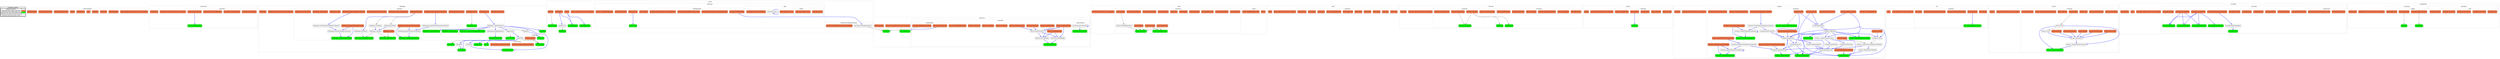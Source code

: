 digraph G {
concentrate = true;
			subgraph legend{
			rank = min;
			label = "legend";
			Legend [shape=none, margin=0, label = <
				<table cellspacing="0" cellpadding="0" border="1"><tr><td>Code2flow Legend</td></tr><tr><td>
				<table cellspacing="0">
				<tr><td>Regular function</td><td width="50px"></td></tr>
				<tr><td>Trunk function (nothing calls this)</td><td bgcolor='coral'></td></tr>
				<tr><td>Leaf function (this calls nothing else)</td><td bgcolor='green'></td></tr>
				<tr><td>Function call which returns no value</td><td>&#8594;</td></tr>
				<tr><td>Function call returns some value</td><td><font color='blue'>&#8594;</font></td></tr>
				</table></td></tr></table>
				>];}node30 [splines=ortho shape = "rect" style = "rounded,filled" fillcolor = "coral" label = "(openseadragon window frame (runs on import))" ];
node2 [splines=ortho shape = "rect" style = "rounded,filled" fillcolor = "coral" label = "OpenSeadragon" ];
node6 [splines=ortho shape = "rect" style = "rounded,filled" fillcolor = "coral" label = "isFunction" ];
node8 [splines=ortho shape = "rect" style = "rounded,filled" fillcolor = "coral" label = "isWindow" ];
node10 [splines=ortho shape = "rect" style = "rounded,filled" fillcolor = "coral" label = "type" ];
node12 [splines=ortho shape = "rect" style = "rounded,filled" fillcolor = "coral" label = "isPlainObject" ];
node18 [splines=ortho shape = "rect" style = "rounded,filled" fillcolor = "coral" label = "extend" ];
node21 [splines=ortho shape = "rect" style = "rounded,filled" fillcolor = "coral" label = "requestAnimationFrame" ];
node23 [splines=ortho shape = "rect" style = "rounded,filled" fillcolor = "coral" label = "cancelAnimationFrame" ];
node26 [splines=ortho shape = "rect" style = "rounded,filled" fillcolor = "coral" label = "getOffsetParent" ];
node48 [splines=ortho shape = "rect" style = "rounded,filled" fillcolor = "coral" label = "(eventsource window frame (runs on import))" ];
node35 [splines=ortho shape = "rect" style = "rounded,filled" fillcolor = "coral" label = "EventSource" ];
node38 [splines=ortho shape = "rect" style = "rounded,filled" fillcolor = "coral" label = "eventsource.addHandler" ];
node40 [splines=ortho shape = "rect" style = "rounded,filled" fillcolor = "coral" label = "eventsource.removeHandler" ];
node42 [splines=ortho shape = "rect" style = "rounded,filled" fillcolor = "coral" label = "eventsource.removeAllHandlers" ];
node44 [splines=ortho shape = "rect" style = "rounded,filled" fillcolor = "green" label = "eventsource.getHandler" ];
node46 [splines=ortho shape = "rect" style = "rounded,filled" fillcolor = "coral" label = "eventsource.raiseEvent" ];
node158 [splines=ortho shape = "rect" style = "rounded,filled" fillcolor = "coral" label = "(tiledimage window frame (runs on import))" ];
node52 [splines=ortho shape = "rect" style = "rounded,filled" fillcolor = "coral" label = "TiledImage" ];
node55 [splines=ortho shape = "rect" style = "rounded,filled" fillcolor = "coral" label = "tiledimage.needsDraw" ];
node57 [splines=ortho shape = "rect" style = "rounded,filled" fillcolor = "green" label = "tiledimage._setFullyLoaded" ];
node59 [splines=ortho shape = "rect" style = "rounded,filled" fillcolor = "green" label = "tiledimage.reset" ];
node61 [splines=ortho shape = "rect" style = "rounded,filled" fillcolor = "coral" label = "tiledimage.update" ];
node63 [splines=ortho shape = "rect" style = "rounded,filled" fillcolor = "coral" label = "tiledimage.draw" ];
node65 [splines=ortho shape = "rect" style = "rounded,filled" fillcolor = "coral" label = "tiledimage.destroy" ];
node67 [splines=ortho shape = "rect" style = "rounded,filled" fillcolor = "green" label = "tiledimage.getBounds" ];
node69 [splines=ortho shape = "rect" style = "rounded" label = "tiledimage.getClippedBounds" ];
node71 [splines=ortho shape = "rect" style = "rounded,filled" fillcolor = "coral" label = "tiledimage.getContentSize" ];
node73 [splines=ortho shape = "rect" style = "rounded,filled" fillcolor = "green" label = "tiledimage._viewportToImageDelta" ];
node75 [splines=ortho shape = "rect" style = "rounded" label = "tiledimage.viewportToImageCoordinates" ];
node77 [splines=ortho shape = "rect" style = "rounded,filled" fillcolor = "green" label = "tiledimage._imageToViewportDelta" ];
node79 [splines=ortho shape = "rect" style = "rounded" label = "tiledimage.imageToViewportCoordinates" ];
node81 [splines=ortho shape = "rect" style = "rounded,filled" fillcolor = "coral" label = "tiledimage.imageToViewportRectangle" ];
node83 [splines=ortho shape = "rect" style = "rounded,filled" fillcolor = "coral" label = "tiledimage.viewportToImageRectangle" ];
node85 [splines=ortho shape = "rect" style = "rounded" label = "tiledimage.viewerElementToImageCoordinates" ];
node87 [splines=ortho shape = "rect" style = "rounded" label = "tiledimage.imageToViewerElementCoordinates" ];
node89 [splines=ortho shape = "rect" style = "rounded,filled" fillcolor = "coral" label = "tiledimage.windowToImageCoordinates" ];
node91 [splines=ortho shape = "rect" style = "rounded,filled" fillcolor = "coral" label = "tiledimage.imageToWindowCoordinates" ];
node93 [splines=ortho shape = "rect" style = "rounded,filled" fillcolor = "green" label = "tiledimage._viewportToTiledImageRectangle" ];
node95 [splines=ortho shape = "rect" style = "rounded,filled" fillcolor = "coral" label = "tiledimage.viewportToImageZoom" ];
node97 [splines=ortho shape = "rect" style = "rounded,filled" fillcolor = "coral" label = "tiledimage.imageToViewportZoom" ];
node99 [splines=ortho shape = "rect" style = "rounded" label = "tiledimage.setPosition" ];
node101 [splines=ortho shape = "rect" style = "rounded" label = "tiledimage.setWidth" ];
node103 [splines=ortho shape = "rect" style = "rounded" label = "tiledimage.setHeight" ];
node105 [splines=ortho shape = "rect" style = "rounded,filled" fillcolor = "coral" label = "tiledimage.fitBounds" ];
node107 [splines=ortho shape = "rect" style = "rounded,filled" fillcolor = "coral" label = "tiledimage.setClip" ];
node109 [splines=ortho shape = "rect" style = "rounded" label = "tiledimage._setScale" ];
node111 [splines=ortho shape = "rect" style = "rounded,filled" fillcolor = "green" label = "tiledimage._updateForScale" ];
node113 [splines=ortho shape = "rect" style = "rounded,filled" fillcolor = "green" label = "tiledimage._raiseBoundsChange" ];
node115 [splines=ortho shape = "rect" style = "rounded,filled" fillcolor = "coral" label = "tiledimage._isBottomItem" ];
node117 [splines=ortho shape = "rect" style = "rounded,filled" fillcolor = "green" label = "tiledimage._getLevelsInterval" ];
node120 [splines=ortho shape = "rect" style = "rounded" label = "tiledimage._updateViewport" ];
node122 [splines=ortho shape = "rect" style = "rounded,filled" fillcolor = "coral" label = "tiledimage._getCornerTiles" ];
node124 [splines=ortho shape = "rect" style = "rounded" label = "updateLevel" ];
node126 [splines=ortho shape = "rect" style = "rounded" label = "updateTile" ];
node128 [splines=ortho shape = "rect" style = "rounded,filled" fillcolor = "green" label = "getTile" ];
node130 [splines=ortho shape = "rect" style = "rounded" label = "loadTile" ];
node134 [splines=ortho shape = "rect" style = "rounded,filled" fillcolor = "green" label = "onTileLoad" ];
node133 [splines=ortho shape = "rect" style = "rounded,filled" fillcolor = "coral" label = "onTileLoad.finish" ];
node140 [splines=ortho shape = "rect" style = "rounded,filled" fillcolor = "green" label = "setTileLoaded" ];
node137 [splines=ortho shape = "rect" style = "rounded,filled" fillcolor = "coral" label = "setTileLoaded.getCompletionCallback" ];
node139 [splines=ortho shape = "rect" style = "rounded,filled" fillcolor = "coral" label = "setTileLoaded.completionCallback" ];
node142 [splines=ortho shape = "rect" style = "rounded,filled" fillcolor = "green" label = "positionTile" ];
node144 [splines=ortho shape = "rect" style = "rounded" label = "blendTile" ];
node146 [splines=ortho shape = "rect" style = "rounded,filled" fillcolor = "green" label = "providesCoverage" ];
node148 [splines=ortho shape = "rect" style = "rounded" label = "isCovered" ];
node150 [splines=ortho shape = "rect" style = "rounded,filled" fillcolor = "green" label = "setCoverage" ];
node152 [splines=ortho shape = "rect" style = "rounded,filled" fillcolor = "green" label = "resetCoverage" ];
node154 [splines=ortho shape = "rect" style = "rounded,filled" fillcolor = "green" label = "compareTiles" ];
node156 [splines=ortho shape = "rect" style = "rounded,filled" fillcolor = "green" label = "drawTiles" ];
node221 [splines=ortho shape = "rect" style = "rounded,filled" fillcolor = "coral" label = "(viewer window frame (runs on import))" ];
node167 [splines=ortho shape = "rect" style = "rounded,filled" fillcolor = "coral" label = "Viewer" ];
node170 [splines=ortho shape = "rect" style = "rounded,filled" fillcolor = "coral" label = "viewer.isOpen" ];
node180 [splines=ortho shape = "rect" style = "rounded" label = "prototype.open" ];
node173 [splines=ortho shape = "rect" style = "rounded,filled" fillcolor = "coral" label = "prototype.open.checkCompletion" ];
node179 [splines=ortho shape = "rect" style = "rounded,filled" fillcolor = "coral" label = "open.open.doOne" ];
node176 [splines=ortho shape = "rect" style = "rounded,filled" fillcolor = "coral" label = "open.open.doOne.success" ];
node178 [splines=ortho shape = "rect" style = "rounded,filled" fillcolor = "coral" label = "open.open.doOne.error" ];
node182 [splines=ortho shape = "rect" style = "rounded,filled" fillcolor = "green" label = "viewer.close" ];
node184 [splines=ortho shape = "rect" style = "rounded,filled" fillcolor = "coral" label = "viewer.destroy" ];
node193 [splines=ortho shape = "rect" style = "rounded,filled" fillcolor = "coral" label = "prototype.addTiledImage" ];
node188 [splines=ortho shape = "rect" style = "rounded,filled" fillcolor = "coral" label = "prototype.addTiledImage.raiseAddItemFailed" ];
node190 [splines=ortho shape = "rect" style = "rounded,filled" fillcolor = "coral" label = "prototype.addTiledImage.refreshWorld" ];
node192 [splines=ortho shape = "rect" style = "rounded,filled" fillcolor = "coral" label = "prototype.addTiledImage.processReadyItems" ];
node195 [splines=ortho shape = "rect" style = "rounded,filled" fillcolor = "coral" label = "viewer.forceRedraw" ];
node197 [splines=ortho shape = "rect" style = "rounded,filled" fillcolor = "coral" label = "viewer._cancelPendingImages" ];
node199 [splines=ortho shape = "rect" style = "rounded,filled" fillcolor = "green" label = "_getSafeElemSize" ];
node205 [splines=ortho shape = "rect" style = "rounded" label = "getTileSourceImplementation" ];
node202 [splines=ortho shape = "rect" style = "rounded,filled" fillcolor = "coral" label = "getTileSourceImplementation.waitUntilReady" ];
node209 [splines=ortho shape = "rect" style = "rounded,filled" fillcolor = "green" label = "scheduleUpdate" ];
node211 [splines=ortho shape = "rect" style = "rounded,filled" fillcolor = "coral" label = "updateMulti" ];
node213 [splines=ortho shape = "rect" style = "rounded" label = "updateOnce" ];
node215 [splines=ortho shape = "rect" style = "rounded,filled" fillcolor = "green" label = "drawWorld" ];
node217 [splines=ortho shape = "rect" style = "rounded,filled" fillcolor = "green" label = "scheduleZoom" ];
node219 [splines=ortho shape = "rect" style = "rounded,filled" fillcolor = "coral" label = "doZoom" ];
node262 [splines=ortho shape = "rect" style = "rounded,filled" fillcolor = "coral" label = "(world window frame (runs on import))" ];
node227 [splines=ortho shape = "rect" style = "rounded,filled" fillcolor = "coral" label = "World" ];
node226 [splines=ortho shape = "rect" style = "rounded,filled" fillcolor = "coral" label = "World._delegatedFigureSizes" ];
node230 [splines=ortho shape = "rect" style = "rounded,filled" fillcolor = "coral" label = "world.addItem" ];
node232 [splines=ortho shape = "rect" style = "rounded,filled" fillcolor = "coral" label = "world.getItemAt" ];
node234 [splines=ortho shape = "rect" style = "rounded,filled" fillcolor = "coral" label = "world.getIndexOfItem" ];
node236 [splines=ortho shape = "rect" style = "rounded,filled" fillcolor = "coral" label = "world.getItemCount" ];
node238 [splines=ortho shape = "rect" style = "rounded,filled" fillcolor = "coral" label = "world.removeItem" ];
node240 [splines=ortho shape = "rect" style = "rounded,filled" fillcolor = "coral" label = "world.removeAll" ];
node242 [splines=ortho shape = "rect" style = "rounded,filled" fillcolor = "coral" label = "world.resetItems" ];
node244 [splines=ortho shape = "rect" style = "rounded,filled" fillcolor = "coral" label = "world.update" ];
node246 [splines=ortho shape = "rect" style = "rounded,filled" fillcolor = "coral" label = "world.draw" ];
node248 [splines=ortho shape = "rect" style = "rounded,filled" fillcolor = "coral" label = "world.needsDraw" ];
node250 [splines=ortho shape = "rect" style = "rounded,filled" fillcolor = "coral" label = "world.getHomeBounds" ];
node252 [splines=ortho shape = "rect" style = "rounded,filled" fillcolor = "coral" label = "world.getContentFactor" ];
node254 [splines=ortho shape = "rect" style = "rounded" label = "world.setAutoRefigureSizes" ];
node256 [splines=ortho shape = "rect" style = "rounded,filled" fillcolor = "coral" label = "world.arrange" ];
node258 [splines=ortho shape = "rect" style = "rounded,filled" fillcolor = "green" label = "world._figureSizes" ];
node260 [splines=ortho shape = "rect" style = "rounded,filled" fillcolor = "green" label = "world._raiseRemoveItem" ];
node289 [splines=ortho shape = "rect" style = "rounded,filled" fillcolor = "coral" label = "(point window frame (runs on import))" ];
node266 [splines=ortho shape = "rect" style = "rounded,filled" fillcolor = "coral" label = "Point" ];
node269 [splines=ortho shape = "rect" style = "rounded,filled" fillcolor = "coral" label = "point.clone" ];
node271 [splines=ortho shape = "rect" style = "rounded,filled" fillcolor = "coral" label = "point.plus" ];
node273 [splines=ortho shape = "rect" style = "rounded,filled" fillcolor = "coral" label = "point.minus" ];
node275 [splines=ortho shape = "rect" style = "rounded,filled" fillcolor = "coral" label = "point.times" ];
node277 [splines=ortho shape = "rect" style = "rounded,filled" fillcolor = "coral" label = "point.divide" ];
node279 [splines=ortho shape = "rect" style = "rounded,filled" fillcolor = "coral" label = "point.distanceTo" ];
node281 [splines=ortho shape = "rect" style = "rounded,filled" fillcolor = "coral" label = "point.squaredDistanceTo" ];
node283 [splines=ortho shape = "rect" style = "rounded,filled" fillcolor = "coral" label = "point.apply" ];
node285 [splines=ortho shape = "rect" style = "rounded,filled" fillcolor = "coral" label = "point.equals" ];
node287 [splines=ortho shape = "rect" style = "rounded,filled" fillcolor = "coral" label = "point.toString" ];
node323 [splines=ortho shape = "rect" style = "rounded,filled" fillcolor = "coral" label = "(tilecache window frame (runs on import))" ];
node310 [splines=ortho shape = "rect" style = "rounded,filled" fillcolor = "coral" label = "TileCache" ];
node293 [splines=ortho shape = "rect" style = "rounded,filled" fillcolor = "green" label = "TileRecord" ];
node295 [splines=ortho shape = "rect" style = "rounded,filled" fillcolor = "green" label = "ImageRecord" ];
node298 [splines=ortho shape = "rect" style = "rounded,filled" fillcolor = "coral" label = "tilecache.destroy" ];
node300 [splines=ortho shape = "rect" style = "rounded,filled" fillcolor = "coral" label = "tilecache.getImage" ];
node302 [splines=ortho shape = "rect" style = "rounded,filled" fillcolor = "coral" label = "tilecache.getRenderedContext" ];
node304 [splines=ortho shape = "rect" style = "rounded,filled" fillcolor = "coral" label = "tilecache.addTile" ];
node306 [splines=ortho shape = "rect" style = "rounded,filled" fillcolor = "coral" label = "tilecache.removeTile" ];
node308 [splines=ortho shape = "rect" style = "rounded,filled" fillcolor = "coral" label = "tilecache.getTileCount" ];
node313 [splines=ortho shape = "rect" style = "rounded,filled" fillcolor = "coral" label = "tilecache.numTilesLoaded" ];
node315 [splines=ortho shape = "rect" style = "rounded,filled" fillcolor = "coral" label = "tilecache.cacheTile" ];
node317 [splines=ortho shape = "rect" style = "rounded,filled" fillcolor = "coral" label = "tilecache.clearTilesFor" ];
node319 [splines=ortho shape = "rect" style = "rounded,filled" fillcolor = "coral" label = "tilecache.getImageRecord" ];
node321 [splines=ortho shape = "rect" style = "rounded,filled" fillcolor = "green" label = "tilecache._unloadTile" ];
node369 [splines=ortho shape = "rect" style = "rounded,filled" fillcolor = "coral" label = "(tilesource window frame (runs on import))" ];
node327 [splines=ortho shape = "rect" style = "rounded,filled" fillcolor = "green" label = "TileSource" ];
node330 [splines=ortho shape = "rect" style = "rounded,filled" fillcolor = "green" label = "tilesource.getTileSize" ];
node332 [splines=ortho shape = "rect" style = "rounded" label = "tilesource.getTileWidth" ];
node334 [splines=ortho shape = "rect" style = "rounded" label = "tilesource.getTileHeight" ];
node339 [splines=ortho shape = "rect" style = "rounded" label = "prototype.getLevelScale" ];
node338 [splines=ortho shape = "rect" style = "rounded,filled" fillcolor = "green" label = "prototype.getLevelScale" ];
node341 [splines=ortho shape = "rect" style = "rounded" label = "tilesource.getNumTiles" ];
node343 [splines=ortho shape = "rect" style = "rounded,filled" fillcolor = "coral" label = "tilesource.getPixelRatio" ];
node345 [splines=ortho shape = "rect" style = "rounded,filled" fillcolor = "coral" label = "tilesource.getClosestLevel" ];
node347 [splines=ortho shape = "rect" style = "rounded,filled" fillcolor = "coral" label = "tilesource.getTileAtPoint" ];
node349 [splines=ortho shape = "rect" style = "rounded,filled" fillcolor = "coral" label = "tilesource.getTileBounds" ];
node353 [splines=ortho shape = "rect" style = "rounded,filled" fillcolor = "coral" label = "prototype.getImageInfo" ];
node352 [splines=ortho shape = "rect" style = "rounded,filled" fillcolor = "coral" label = "prototype.getImageInfo.callback" ];
node355 [splines=ortho shape = "rect" style = "rounded,filled" fillcolor = "coral" label = "tilesource.supports" ];
node357 [splines=ortho shape = "rect" style = "rounded,filled" fillcolor = "coral" label = "tilesource.configure" ];
node359 [splines=ortho shape = "rect" style = "rounded,filled" fillcolor = "coral" label = "tilesource.getTileUrl" ];
node361 [splines=ortho shape = "rect" style = "rounded,filled" fillcolor = "coral" label = "tilesource.getTileAjaxHeaders" ];
node363 [splines=ortho shape = "rect" style = "rounded,filled" fillcolor = "coral" label = "tilesource.tileExists" ];
node365 [splines=ortho shape = "rect" style = "rounded,filled" fillcolor = "green" label = "processResponse" ];
node367 [splines=ortho shape = "rect" style = "rounded,filled" fillcolor = "coral" label = "determineType" ];
node391 [splines=ortho shape = "rect" style = "rounded,filled" fillcolor = "coral" label = "(spring window frame (runs on import))" ];
node376 [splines=ortho shape = "rect" style = "rounded,filled" fillcolor = "coral" label = "Spring" ];
node379 [splines=ortho shape = "rect" style = "rounded,filled" fillcolor = "coral" label = "spring.resetTo" ];
node381 [splines=ortho shape = "rect" style = "rounded,filled" fillcolor = "coral" label = "spring.springTo" ];
node383 [splines=ortho shape = "rect" style = "rounded,filled" fillcolor = "coral" label = "spring.shiftBy" ];
node385 [splines=ortho shape = "rect" style = "rounded,filled" fillcolor = "coral" label = "spring.update" ];
node387 [splines=ortho shape = "rect" style = "rounded,filled" fillcolor = "coral" label = "spring.isAtTargetValue" ];
node389 [splines=ortho shape = "rect" style = "rounded,filled" fillcolor = "green" label = "transform" ];
node484 [splines=ortho shape = "rect" style = "rounded,filled" fillcolor = "coral" label = "(viewport window frame (runs on import))" ];
node395 [splines=ortho shape = "rect" style = "rounded,filled" fillcolor = "coral" label = "Viewport" ];
node398 [splines=ortho shape = "rect" style = "rounded,filled" fillcolor = "coral" label = "viewport._setContentBounds" ];
node400 [splines=ortho shape = "rect" style = "rounded" label = "viewport.getHomeZoom" ];
node402 [splines=ortho shape = "rect" style = "rounded" label = "viewport.getHomeBounds" ];
node404 [splines=ortho shape = "rect" style = "rounded,filled" fillcolor = "coral" label = "viewport.goHome" ];
node406 [splines=ortho shape = "rect" style = "rounded" label = "viewport.getMinZoom" ];
node408 [splines=ortho shape = "rect" style = "rounded" label = "viewport.getMaxZoom" ];
node410 [splines=ortho shape = "rect" style = "rounded,filled" fillcolor = "green" label = "viewport.getAspectRatio" ];
node412 [splines=ortho shape = "rect" style = "rounded,filled" fillcolor = "coral" label = "viewport.getContainerSize" ];
node414 [splines=ortho shape = "rect" style = "rounded" label = "viewport.getBounds" ];
node416 [splines=ortho shape = "rect" style = "rounded,filled" fillcolor = "coral" label = "viewport.getBoundsWithMargins" ];
node418 [splines=ortho shape = "rect" style = "rounded" label = "viewport.getCenter" ];
node420 [splines=ortho shape = "rect" style = "rounded,filled" fillcolor = "green" label = "viewport.getZoom" ];
node422 [splines=ortho shape = "rect" style = "rounded" label = "viewport._applyZoomConstraints" ];
node424 [splines=ortho shape = "rect" style = "rounded,filled" fillcolor = "green" label = "viewport._applyBoundaryConstraints" ];
node426 [splines=ortho shape = "rect" style = "rounded,filled" fillcolor = "coral" label = "viewport.applyConstraints" ];
node428 [splines=ortho shape = "rect" style = "rounded" label = "viewport._fitBounds" ];
node430 [splines=ortho shape = "rect" style = "rounded" label = "viewport.fitBounds" ];
node432 [splines=ortho shape = "rect" style = "rounded,filled" fillcolor = "green" label = "viewport.panTo" ];
node434 [splines=ortho shape = "rect" style = "rounded,filled" fillcolor = "coral" label = "viewport.zoomBy" ];
node436 [splines=ortho shape = "rect" style = "rounded" label = "viewport.zoomTo" ];
node438 [splines=ortho shape = "rect" style = "rounded,filled" fillcolor = "coral" label = "viewport.resize" ];
node440 [splines=ortho shape = "rect" style = "rounded,filled" fillcolor = "green" label = "viewport._updateContainerInnerSize" ];
node444 [splines=ortho shape = "rect" style = "rounded,filled" fillcolor = "coral" label = "viewport.update" ];
node446 [splines=ortho shape = "rect" style = "rounded" label = "viewport._adjustCenterSpringsForZoomPoint" ];
node448 [splines=ortho shape = "rect" style = "rounded,filled" fillcolor = "coral" label = "viewport.deltaPixelsFromPoints" ];
node450 [splines=ortho shape = "rect" style = "rounded" label = "viewport.deltaPointsFromPixels" ];
node452 [splines=ortho shape = "rect" style = "rounded" label = "viewport.pixelFromPoint" ];
node454 [splines=ortho shape = "rect" style = "rounded,filled" fillcolor = "green" label = "viewport._pixelFromPoint" ];
node456 [splines=ortho shape = "rect" style = "rounded" label = "viewport.pointFromPixel" ];
node458 [splines=ortho shape = "rect" style = "rounded,filled" fillcolor = "green" label = "viewport._viewportToImageDelta" ];
node460 [splines=ortho shape = "rect" style = "rounded" label = "viewport.viewportToImageCoordinates" ];
node462 [splines=ortho shape = "rect" style = "rounded,filled" fillcolor = "green" label = "viewport._imageToViewportDelta" ];
node464 [splines=ortho shape = "rect" style = "rounded" label = "viewport.imageToViewportCoordinates" ];
node466 [splines=ortho shape = "rect" style = "rounded,filled" fillcolor = "coral" label = "viewport.imageToViewportRectangle" ];
node468 [splines=ortho shape = "rect" style = "rounded,filled" fillcolor = "coral" label = "viewport.viewportToImageRectangle" ];
node470 [splines=ortho shape = "rect" style = "rounded" label = "viewport.viewerElementToImageCoordinates" ];
node472 [splines=ortho shape = "rect" style = "rounded" label = "viewport.imageToViewerElementCoordinates" ];
node474 [splines=ortho shape = "rect" style = "rounded,filled" fillcolor = "coral" label = "viewport.windowToImageCoordinates" ];
node476 [splines=ortho shape = "rect" style = "rounded,filled" fillcolor = "coral" label = "viewport.imageToWindowCoordinates" ];
node478 [splines=ortho shape = "rect" style = "rounded,filled" fillcolor = "coral" label = "viewport.viewportToViewerElementRectangle" ];
node480 [splines=ortho shape = "rect" style = "rounded,filled" fillcolor = "coral" label = "viewport.viewportToImageZoom" ];
node482 [splines=ortho shape = "rect" style = "rounded,filled" fillcolor = "coral" label = "viewport.imageToViewportZoom" ];
node505 [splines=ortho shape = "rect" style = "rounded,filled" fillcolor = "coral" label = "(tile window frame (runs on import))" ];
node488 [splines=ortho shape = "rect" style = "rounded,filled" fillcolor = "coral" label = "Tile" ];
node491 [splines=ortho shape = "rect" style = "rounded,filled" fillcolor = "coral" label = "tile.toString" ];
node493 [splines=ortho shape = "rect" style = "rounded,filled" fillcolor = "green" label = "tile._hasTransparencyChannel" ];
node495 [splines=ortho shape = "rect" style = "rounded,filled" fillcolor = "coral" label = "tile.drawCanvas" ];
node497 [splines=ortho shape = "rect" style = "rounded,filled" fillcolor = "coral" label = "tile.getScaleForEdgeSmoothing" ];
node501 [splines=ortho shape = "rect" style = "rounded,filled" fillcolor = "coral" label = "tile.getTranslationForEdgeSmoothing" ];
node503 [splines=ortho shape = "rect" style = "rounded,filled" fillcolor = "coral" label = "tile.unload" ];
node546 [splines=ortho shape = "rect" style = "rounded,filled" fillcolor = "coral" label = "(drawer window frame (runs on import))" ];
node509 [splines=ortho shape = "rect" style = "rounded,filled" fillcolor = "coral" label = "Drawer" ];
node512 [splines=ortho shape = "rect" style = "rounded,filled" fillcolor = "coral" label = "drawer.needsUpdate" ];
node514 [splines=ortho shape = "rect" style = "rounded,filled" fillcolor = "coral" label = "drawer.numTilesLoaded" ];
node516 [splines=ortho shape = "rect" style = "rounded,filled" fillcolor = "coral" label = "drawer.reset" ];
node518 [splines=ortho shape = "rect" style = "rounded,filled" fillcolor = "coral" label = "drawer.update" ];
node520 [splines=ortho shape = "rect" style = "rounded,filled" fillcolor = "coral" label = "drawer.destroy" ];
node522 [splines=ortho shape = "rect" style = "rounded" label = "drawer.clear" ];
node524 [splines=ortho shape = "rect" style = "rounded" label = "drawer._clear" ];
node526 [splines=ortho shape = "rect" style = "rounded,filled" fillcolor = "coral" label = "drawer.viewportToDrawerRectangle" ];
node528 [splines=ortho shape = "rect" style = "rounded,filled" fillcolor = "coral" label = "drawer.drawTile" ];
node530 [splines=ortho shape = "rect" style = "rounded" label = "drawer._getContext" ];
node532 [splines=ortho shape = "rect" style = "rounded,filled" fillcolor = "coral" label = "drawer.saveContext" ];
node534 [splines=ortho shape = "rect" style = "rounded,filled" fillcolor = "coral" label = "drawer.restoreContext" ];
node536 [splines=ortho shape = "rect" style = "rounded,filled" fillcolor = "coral" label = "drawer.setClip" ];
node538 [splines=ortho shape = "rect" style = "rounded,filled" fillcolor = "coral" label = "drawer.blendSketch" ];
node540 [splines=ortho shape = "rect" style = "rounded,filled" fillcolor = "coral" label = "drawer.getCanvasSize" ];
node542 [splines=ortho shape = "rect" style = "rounded,filled" fillcolor = "green" label = "drawer._calculateCanvasSize" ];
node544 [splines=ortho shape = "rect" style = "rounded" label = "drawer._calculateSketchCanvasSize" ];
node591 [splines=ortho shape = "rect" style = "rounded,filled" fillcolor = "coral" label = "(rectangle window frame (runs on import))" ];
node550 [splines=ortho shape = "rect" style = "rounded,filled" fillcolor = "coral" label = "Rect" ];
node552 [splines=ortho shape = "rect" style = "rounded,filled" fillcolor = "coral" label = "fromSummits" ];
node555 [splines=ortho shape = "rect" style = "rounded,filled" fillcolor = "green" label = "rectangle.clone" ];
node557 [splines=ortho shape = "rect" style = "rounded,filled" fillcolor = "coral" label = "rectangle.getAspectRatio" ];
node559 [splines=ortho shape = "rect" style = "rounded,filled" fillcolor = "green" label = "rectangle.getTopLeft" ];
node561 [splines=ortho shape = "rect" style = "rounded,filled" fillcolor = "green" label = "rectangle.getBottomRight" ];
node563 [splines=ortho shape = "rect" style = "rounded,filled" fillcolor = "green" label = "rectangle.getTopRight" ];
node565 [splines=ortho shape = "rect" style = "rounded,filled" fillcolor = "green" label = "rectangle.getBottomLeft" ];
node567 [splines=ortho shape = "rect" style = "rounded,filled" fillcolor = "coral" label = "rectangle.getCenter" ];
node569 [splines=ortho shape = "rect" style = "rounded,filled" fillcolor = "coral" label = "rectangle.getSize" ];
node571 [splines=ortho shape = "rect" style = "rounded,filled" fillcolor = "coral" label = "rectangle.equals" ];
node573 [splines=ortho shape = "rect" style = "rounded,filled" fillcolor = "coral" label = "rectangle.times" ];
node575 [splines=ortho shape = "rect" style = "rounded,filled" fillcolor = "coral" label = "rectangle.translate" ];
node579 [splines=ortho shape = "rect" style = "rounded,filled" fillcolor = "coral" label = "prototype.intersection" ];
node578 [splines=ortho shape = "rect" style = "rounded,filled" fillcolor = "coral" label = "prototype.intersection.getIntersection" ];
node581 [splines=ortho shape = "rect" style = "rounded,filled" fillcolor = "coral" label = "rectangle._getSegments" ];
node583 [splines=ortho shape = "rect" style = "rounded" label = "rectangle.getBoundingBox" ];
node585 [splines=ortho shape = "rect" style = "rounded,filled" fillcolor = "coral" label = "rectangle.getIntegerBoundingBox" ];
node587 [splines=ortho shape = "rect" style = "rounded,filled" fillcolor = "coral" label = "rectangle.containsPoint" ];
node589 [splines=ortho shape = "rect" style = "rounded,filled" fillcolor = "coral" label = "rectangle.toString" ];
node622 [splines=ortho shape = "rect" style = "rounded,filled" fillcolor = "coral" label = "(imageloader window frame (runs on import))" ];
node610 [splines=ortho shape = "rect" style = "rounded,filled" fillcolor = "coral" label = "ImageLoader" ];
node595 [splines=ortho shape = "rect" style = "rounded,filled" fillcolor = "green" label = "ImageJob" ];
node606 [splines=ortho shape = "rect" style = "rounded,filled" fillcolor = "coral" label = "prototype.start" ];
node599 [splines=ortho shape = "rect" style = "rounded,filled" fillcolor = "coral" label = "prototype.start.onload" ];
node601 [splines=ortho shape = "rect" style = "rounded,filled" fillcolor = "coral" label = "prototype.start.onerror" ];
node605 [splines=ortho shape = "rect" style = "rounded,filled" fillcolor = "coral" label = "prototype.start.abort" ];
node608 [splines=ortho shape = "rect" style = "rounded,filled" fillcolor = "coral" label = "imageloader.finish" ];
node616 [splines=ortho shape = "rect" style = "rounded,filled" fillcolor = "coral" label = "prototype.addJob" ];
node614 [splines=ortho shape = "rect" style = "rounded,filled" fillcolor = "coral" label = "prototype.addJob.complete" ];
node618 [splines=ortho shape = "rect" style = "rounded,filled" fillcolor = "coral" label = "imageloader.clear" ];
node620 [splines=ortho shape = "rect" style = "rounded,filled" fillcolor = "green" label = "completeJob" ];
node46 -> node44 [color="blue" penwidth="2"];
node61 -> node111;
node63 -> node120 [color="blue" penwidth="2"];
node65 -> node59;
node69 -> node67 [color="blue" penwidth="2"];
node75 -> node73 [color="blue" penwidth="2"];
node79 -> node77 [color="blue" penwidth="2"];
node81 -> node77 [color="blue" penwidth="2"];
node81 -> node79 [color="blue" penwidth="2"];
node83 -> node73 [color="blue" penwidth="2"];
node83 -> node75 [color="blue" penwidth="2"];
node85 -> node75 [color="blue" penwidth="2"];
node87 -> node79 [color="blue" penwidth="2"];
node89 -> node85 [color="blue" penwidth="2"];
node91 -> node87 [color="blue" penwidth="2"];
node99 -> node113;
node101 -> node109 [color="blue" penwidth="2"];
node103 -> node109 [color="blue" penwidth="2"];
node105 -> node99 [color="blue" penwidth="2"];
node105 -> node101;
node105 -> node103;
node109 -> node111;
node109 -> node113;
node120 -> node57 [color="blue" penwidth="2"];
node120 -> node69 [color="blue" penwidth="2"];
node120 -> node93 [color="blue" penwidth="2"];
node120 -> node117 [color="blue" penwidth="2"];
node120 -> node124 [color="blue" penwidth="2"];
node120 -> node130;
node120 -> node146 [color="blue" penwidth="2"];
node120 -> node156 [color="blue" penwidth="2"];
node124 -> node126 [color="blue" penwidth="2"];
node124 -> node152;
node126 -> node128 [color="blue" penwidth="2"];
node126 -> node140;
node126 -> node142;
node126 -> node144 [color="blue" penwidth="2"];
node126 -> node148 [color="blue" penwidth="2"];
node126 -> node150 [color="blue" penwidth="2"];
node126 -> node154 [color="blue" penwidth="2"];
node130 -> node134 [color="blue" penwidth="2"];
node133 -> node140;
node144 -> node150 [color="blue" penwidth="2"];
node148 -> node146 [color="blue" penwidth="2"];
node167 -> node199 [color="blue" penwidth="2"];
node167 -> node209 [color="blue" penwidth="2"];
node180 -> node180 [color="blue" penwidth="2"];
node184 -> node182 [color="blue" penwidth="2"];
node193 -> node205 [color="blue" penwidth="2"];
node205 -> node327;
node211 -> node209 [color="blue" penwidth="2"];
node211 -> node213 [color="blue" penwidth="2"];
node213 -> node215;
node219 -> node217;
node230 -> node258;
node238 -> node258;
node238 -> node260;
node240 -> node258;
node240 -> node260;
node254 -> node258;
node256 -> node254;
node315 -> node293;
node315 -> node295;
node315 -> node321;
node317 -> node321;
node332 -> node330 [color="blue" penwidth="2"];
node334 -> node330 [color="blue" penwidth="2"];
node339 -> node339 [color="blue" penwidth="2"];
node339 -> node338 [color="blue" penwidth="2"];
node341 -> node332 [color="blue" penwidth="2"];
node341 -> node334 [color="blue" penwidth="2"];
node345 -> node341 [color="blue" penwidth="2"];
node347 -> node332 [color="blue" penwidth="2"];
node347 -> node334 [color="blue" penwidth="2"];
node347 -> node341 [color="blue" penwidth="2"];
node349 -> node332 [color="blue" penwidth="2"];
node349 -> node334 [color="blue" penwidth="2"];
node353 -> node365 [color="blue" penwidth="2"];
node352 -> node327;
node363 -> node341 [color="blue" penwidth="2"];
node385 -> node389 [color="blue" penwidth="2"];
node400 -> node410 [color="blue" penwidth="2"];
node402 -> node400 [color="blue" penwidth="2"];
node402 -> node410 [color="blue" penwidth="2"];
node404 -> node402 [color="blue" penwidth="2"];
node404 -> node430 [color="blue" penwidth="2"];
node406 -> node400 [color="blue" penwidth="2"];
node408 -> node400 [color="blue" penwidth="2"];
node414 -> node410 [color="blue" penwidth="2"];
node414 -> node418 [color="blue" penwidth="2"];
node414 -> node420 [color="blue" penwidth="2"];
node416 -> node414 [color="blue" penwidth="2"];
node418 -> node410 [color="blue" penwidth="2"];
node418 -> node420 [color="blue" penwidth="2"];
node418 -> node452 [color="blue" penwidth="2"];
node418 -> node454 [color="blue" penwidth="2"];
node422 -> node406 [color="blue" penwidth="2"];
node422 -> node408 [color="blue" penwidth="2"];
node426 -> node414 [color="blue" penwidth="2"];
node426 -> node420 [color="blue" penwidth="2"];
node426 -> node422 [color="blue" penwidth="2"];
node426 -> node424 [color="blue" penwidth="2"];
node426 -> node430 [color="blue" penwidth="2"];
node426 -> node436 [color="blue" penwidth="2"];
node428 -> node410 [color="blue" penwidth="2"];
node428 -> node414 [color="blue" penwidth="2"];
node428 -> node418 [color="blue" penwidth="2"];
node428 -> node420 [color="blue" penwidth="2"];
node428 -> node422 [color="blue" penwidth="2"];
node428 -> node424 [color="blue" penwidth="2"];
node428 -> node432 [color="blue" penwidth="2"];
node428 -> node436 [color="blue" penwidth="2"];
node430 -> node428 [color="blue" penwidth="2"];
node434 -> node436 [color="blue" penwidth="2"];
node436 -> node446;
node438 -> node410 [color="blue" penwidth="2"];
node438 -> node414 [color="blue" penwidth="2"];
node438 -> node430 [color="blue" penwidth="2"];
node438 -> node440;
node444 -> node446;
node446 -> node450 [color="blue" penwidth="2"];
node446 -> node452 [color="blue" penwidth="2"];
node448 -> node420 [color="blue" penwidth="2"];
node450 -> node420 [color="blue" penwidth="2"];
node452 -> node414 [color="blue" penwidth="2"];
node452 -> node454 [color="blue" penwidth="2"];
node456 -> node414 [color="blue" penwidth="2"];
node460 -> node458 [color="blue" penwidth="2"];
node460 -> node460 [color="blue" penwidth="2"];
node464 -> node462 [color="blue" penwidth="2"];
node464 -> node464 [color="blue" penwidth="2"];
node466 -> node462 [color="blue" penwidth="2"];
node466 -> node464 [color="blue" penwidth="2"];
node468 -> node458 [color="blue" penwidth="2"];
node468 -> node460 [color="blue" penwidth="2"];
node470 -> node456 [color="blue" penwidth="2"];
node470 -> node460 [color="blue" penwidth="2"];
node472 -> node452 [color="blue" penwidth="2"];
node472 -> node464 [color="blue" penwidth="2"];
node474 -> node470 [color="blue" penwidth="2"];
node476 -> node472 [color="blue" penwidth="2"];
node478 -> node452 [color="blue" penwidth="2"];
node495 -> node493 [color="blue" penwidth="2"];
node518 -> node522;
node522 -> node524;
node522 -> node542 [color="blue" penwidth="2"];
node522 -> node544 [color="blue" penwidth="2"];
node524 -> node530 [color="blue" penwidth="2"];
node528 -> node530 [color="blue" penwidth="2"];
node530 -> node544 [color="blue" penwidth="2"];
node532 -> node530 [color="blue" penwidth="2"];
node534 -> node530 [color="blue" penwidth="2"];
node536 -> node530 [color="blue" penwidth="2"];
node540 -> node530 [color="blue" penwidth="2"];
node544 -> node542 [color="blue" penwidth="2"];
node581 -> node559 [color="blue" penwidth="2"];
node581 -> node561 [color="blue" penwidth="2"];
node581 -> node563 [color="blue" penwidth="2"];
node581 -> node565 [color="blue" penwidth="2"];
node583 -> node555 [color="blue" penwidth="2"];
node585 -> node583 [color="blue" penwidth="2"];
node587 -> node559 [color="blue" penwidth="2"];
node587 -> node563 [color="blue" penwidth="2"];
node587 -> node565 [color="blue" penwidth="2"];
node616 -> node595;
node614 -> node620;
subgraph clusteropenseadragon0{
node30 node2 node6 node8 node10 node12 node18 node21 node23 node26 node2 node6 node8 node10 node12 node18 node21 node23 node26 ;
label="openseadragon";
style=filled;
color=black;
graph[style=dotted];
};
subgraph clustereventsource31{
node48 node35 node38 node40 node42 node44 node46 node35 ;
label="eventsource";
style=filled;
color=black;
graph[style=dotted];
subgraph clusterprototype36{
node38 node40 node42 node44 node46 node38 node40 node42 node44 node46 ;
label="prototype";
style=filled;
color=black;
graph[style=dotted];
}};
subgraph clustertiledimage49{
node158 node52 node55 node57 node59 node61 node63 node65 node67 node69 node71 node73 node75 node77 node79 node81 node83 node85 node87 node89 node91 node93 node95 node97 node99 node101 node103 node105 node107 node109 node111 node113 node115 node117 node120 node122 node124 node126 node128 node130 node134 node133 node140 node137 node139 node142 node144 node146 node148 node150 node152 node154 node156 node52 node124 node126 node128 node130 node142 node144 node146 node148 node150 node152 node154 node156 ;
label="tiledimage";
style=filled;
color=black;
graph[style=dotted];
subgraph clusterprototype53{
node55 node57 node59 node61 node63 node65 node67 node69 node71 node73 node75 node77 node79 node81 node83 node85 node87 node89 node91 node93 node95 node97 node99 node101 node103 node105 node107 node109 node111 node113 node115 node117 node120 node122 node55 node57 node59 node61 node63 node65 node67 node69 node71 node73 node75 node77 node79 node81 node83 node85 node87 node89 node91 node93 node95 node97 node99 node101 node103 node105 node107 node109 node111 node113 node115 node117 node120 node122 ;
label="prototype";
style=filled;
color=black;
graph[style=dotted];
}subgraph clusteronTileLoad131{
node134 node133 node133 ;
label="onTileLoad";
style=filled;
color=black;
graph[style=dotted];
}subgraph clustersetTileLoaded135{
node140 node137 node139 node137 node139 ;
label="setTileLoaded";
style=filled;
color=black;
graph[style=dotted];
}};
subgraph clusterviewer159{
node221 node167 node170 node180 node173 node179 node176 node178 node182 node184 node193 node188 node190 node192 node195 node197 node199 node205 node202 node209 node211 node213 node215 node217 node219 node167 node199 node209 node211 node213 node215 node217 node219 ;
label="viewer";
style=filled;
color=black;
graph[style=dotted];
subgraph clusterprototype168{
node170 node180 node173 node179 node176 node178 node182 node184 node193 node188 node190 node192 node195 node197 node170 node182 node184 node195 node197 ;
label="prototype";
style=filled;
color=black;
graph[style=dotted];
subgraph clusteropen171{
node180 node173 node179 node176 node178 node173 ;
label="open";
style=filled;
color=black;
graph[style=dotted];
subgraph clusterdoOne174{
node179 node176 node178 node176 node178 ;
label="doOne";
style=filled;
color=black;
graph[style=dotted];
}}subgraph clusteraddTiledImage185{
node193 node188 node190 node192 node188 node190 node192 ;
label="addTiledImage";
style=filled;
color=black;
graph[style=dotted];
}}subgraph clustergetTileSourceImplementation200{
node205 node202 node202 ;
label="getTileSourceImplementation";
style=filled;
color=black;
graph[style=dotted];
}};
subgraph clusterworld222{
node262 node227 node226 node230 node232 node234 node236 node238 node240 node242 node244 node246 node248 node250 node252 node254 node256 node258 node260 ;
label="world";
style=filled;
color=black;
graph[style=dotted];
subgraph clusterWorld224{
node227 node226 node226 ;
label="World";
style=filled;
color=black;
graph[style=dotted];
}subgraph clusterprototype228{
node230 node232 node234 node236 node238 node240 node242 node244 node246 node248 node250 node252 node254 node256 node258 node260 node230 node232 node234 node236 node238 node240 node242 node244 node246 node248 node250 node252 node254 node256 node258 node260 ;
label="prototype";
style=filled;
color=black;
graph[style=dotted];
}};
subgraph clusterpoint263{
node289 node266 node269 node271 node273 node275 node277 node279 node281 node283 node285 node287 node266 ;
label="point";
style=filled;
color=black;
graph[style=dotted];
subgraph clusterprototype267{
node269 node271 node273 node275 node277 node279 node281 node283 node285 node287 node269 node271 node273 node275 node277 node279 node281 node283 node285 node287 ;
label="prototype";
style=filled;
color=black;
graph[style=dotted];
}};
subgraph clustertilecache290{
node323 node310 node293 node295 node298 node300 node302 node304 node306 node308 node313 node315 node317 node319 node321 node310 node293 node295 ;
label="tilecache";
style=filled;
color=black;
graph[style=dotted];
subgraph clusterprototype296{
node298 node300 node302 node304 node306 node308 node298 node300 node302 node304 node306 node308 ;
label="prototype";
style=filled;
color=black;
graph[style=dotted];
}subgraph clusterprototype311{
node313 node315 node317 node319 node321 node313 node315 node317 node319 node321 ;
label="prototype";
style=filled;
color=black;
graph[style=dotted];
}};
subgraph clustertilesource324{
node369 node327 node330 node332 node334 node339 node338 node341 node343 node345 node347 node349 node353 node352 node355 node357 node359 node361 node363 node365 node367 node327 node365 node367 ;
label="tilesource";
style=filled;
color=black;
graph[style=dotted];
subgraph clusterprototype328{
node330 node332 node334 node339 node338 node341 node343 node345 node347 node349 node353 node352 node355 node357 node359 node361 node363 node330 node332 node334 node341 node343 node345 node347 node349 node355 node357 node359 node361 node363 ;
label="prototype";
style=filled;
color=black;
graph[style=dotted];
subgraph clustergetLevelScale335{
node339 node338 node338 ;
label="getLevelScale";
style=filled;
color=black;
graph[style=dotted];
}subgraph clustergetImageInfo350{
node353 node352 node352 ;
label="getImageInfo";
style=filled;
color=black;
graph[style=dotted];
}}};
subgraph clusterspring370{
node391 node376 node379 node381 node383 node385 node387 node389 node376 node389 ;
label="spring";
style=filled;
color=black;
graph[style=dotted];
subgraph clusterprototype377{
node379 node381 node383 node385 node387 node379 node381 node383 node385 node387 ;
label="prototype";
style=filled;
color=black;
graph[style=dotted];
}};
subgraph clusterviewport392{
node484 node395 node398 node400 node402 node404 node406 node408 node410 node412 node414 node416 node418 node420 node422 node424 node426 node428 node430 node432 node434 node436 node438 node440 node444 node446 node448 node450 node452 node454 node456 node458 node460 node462 node464 node466 node468 node470 node472 node474 node476 node478 node480 node482 node395 ;
label="viewport";
style=filled;
color=black;
graph[style=dotted];
subgraph clusterprototype396{
node398 node400 node402 node404 node406 node408 node410 node412 node414 node416 node418 node420 node422 node424 node426 node428 node430 node432 node434 node436 node438 node440 node444 node446 node448 node450 node452 node454 node456 node458 node460 node462 node464 node466 node468 node470 node472 node474 node476 node478 node480 node482 node398 node400 node402 node404 node406 node408 node410 node412 node414 node416 node418 node420 node422 node424 node426 node428 node430 node432 node434 node436 node438 node440 node444 node446 node448 node450 node452 node454 node456 node458 node460 node462 node464 node466 node468 node470 node472 node474 node476 node478 node480 node482 ;
label="prototype";
style=filled;
color=black;
graph[style=dotted];
}};
subgraph clustertile485{
node505 node488 node491 node493 node495 node497 node501 node503 node488 ;
label="tile";
style=filled;
color=black;
graph[style=dotted];
subgraph clusterprototype489{
node491 node493 node495 node497 node501 node503 node491 node493 node495 node497 node501 node503 ;
label="prototype";
style=filled;
color=black;
graph[style=dotted];
}};
subgraph clusterdrawer506{
node546 node509 node512 node514 node516 node518 node520 node522 node524 node526 node528 node530 node532 node534 node536 node538 node540 node542 node544 node509 ;
label="drawer";
style=filled;
color=black;
graph[style=dotted];
subgraph clusterprototype510{
node512 node514 node516 node518 node520 node522 node524 node526 node528 node530 node532 node534 node536 node538 node540 node542 node544 node512 node514 node516 node518 node520 node522 node524 node526 node528 node530 node532 node534 node536 node538 node540 node542 node544 ;
label="prototype";
style=filled;
color=black;
graph[style=dotted];
}};
subgraph clusterrectangle547{
node591 node550 node552 node555 node557 node559 node561 node563 node565 node567 node569 node571 node573 node575 node579 node578 node581 node583 node585 node587 node589 node550 node552 ;
label="rectangle";
style=filled;
color=black;
graph[style=dotted];
subgraph clusterprototype553{
node555 node557 node559 node561 node563 node565 node567 node569 node571 node573 node575 node579 node578 node581 node583 node585 node587 node589 node555 node557 node559 node561 node563 node565 node567 node569 node571 node573 node575 node581 node583 node585 node587 node589 ;
label="prototype";
style=filled;
color=black;
graph[style=dotted];
subgraph clusterintersection576{
node579 node578 node578 ;
label="intersection";
style=filled;
color=black;
graph[style=dotted];
}}};
subgraph clusterimageloader592{
node622 node610 node595 node606 node599 node601 node605 node608 node616 node614 node618 node620 node610 node595 node620 ;
label="imageloader";
style=filled;
color=black;
graph[style=dotted];
subgraph clusterprototype596{
node606 node599 node601 node605 node608 node608 ;
label="prototype";
style=filled;
color=black;
graph[style=dotted];
subgraph clusterstart597{
node606 node599 node601 node605 node599 node601 node605 ;
label="start";
style=filled;
color=black;
graph[style=dotted];
}}subgraph clusterprototype611{
node616 node614 node618 node618 ;
label="prototype";
style=filled;
color=black;
graph[style=dotted];
subgraph clusteraddJob612{
node616 node614 node614 ;
label="addJob";
style=filled;
color=black;
graph[style=dotted];
}}};
}